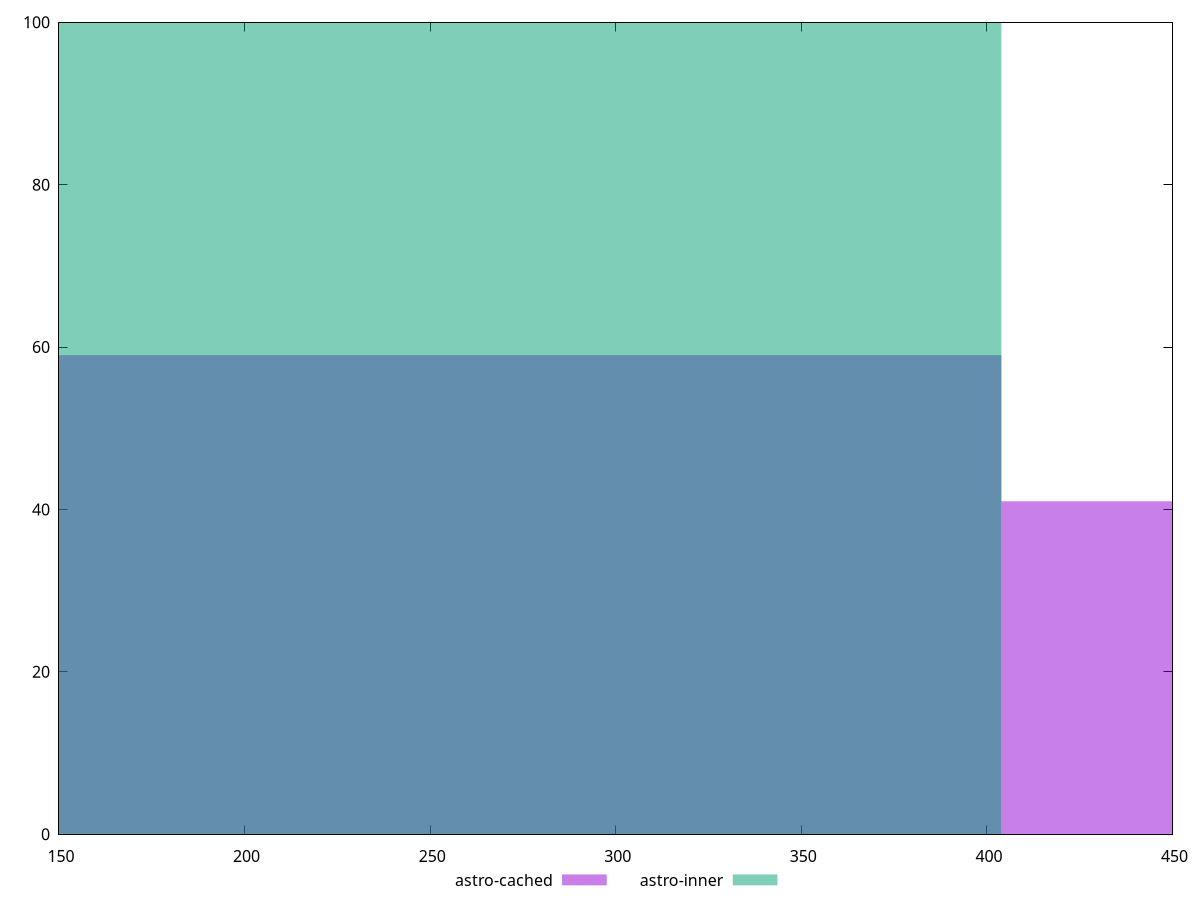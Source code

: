 reset

$astroCached <<EOF
538.5208632225864 41
269.2604316112932 59
EOF

$astroInner <<EOF
269.2604316112932 100
EOF

set key outside below
set boxwidth 269.2604316112932
set xrange [150:450]
set yrange [0:100]
set trange [0:100]
set style fill transparent solid 0.5 noborder
set terminal svg size 640, 500 enhanced background rgb 'white'
set output "reports/report_00033_2021-03-01T14-23-16.841Z/unused-css-rules/comparison/histogram/1_vs_2.svg"

plot $astroCached title "astro-cached" with boxes, \
     $astroInner title "astro-inner" with boxes

reset
